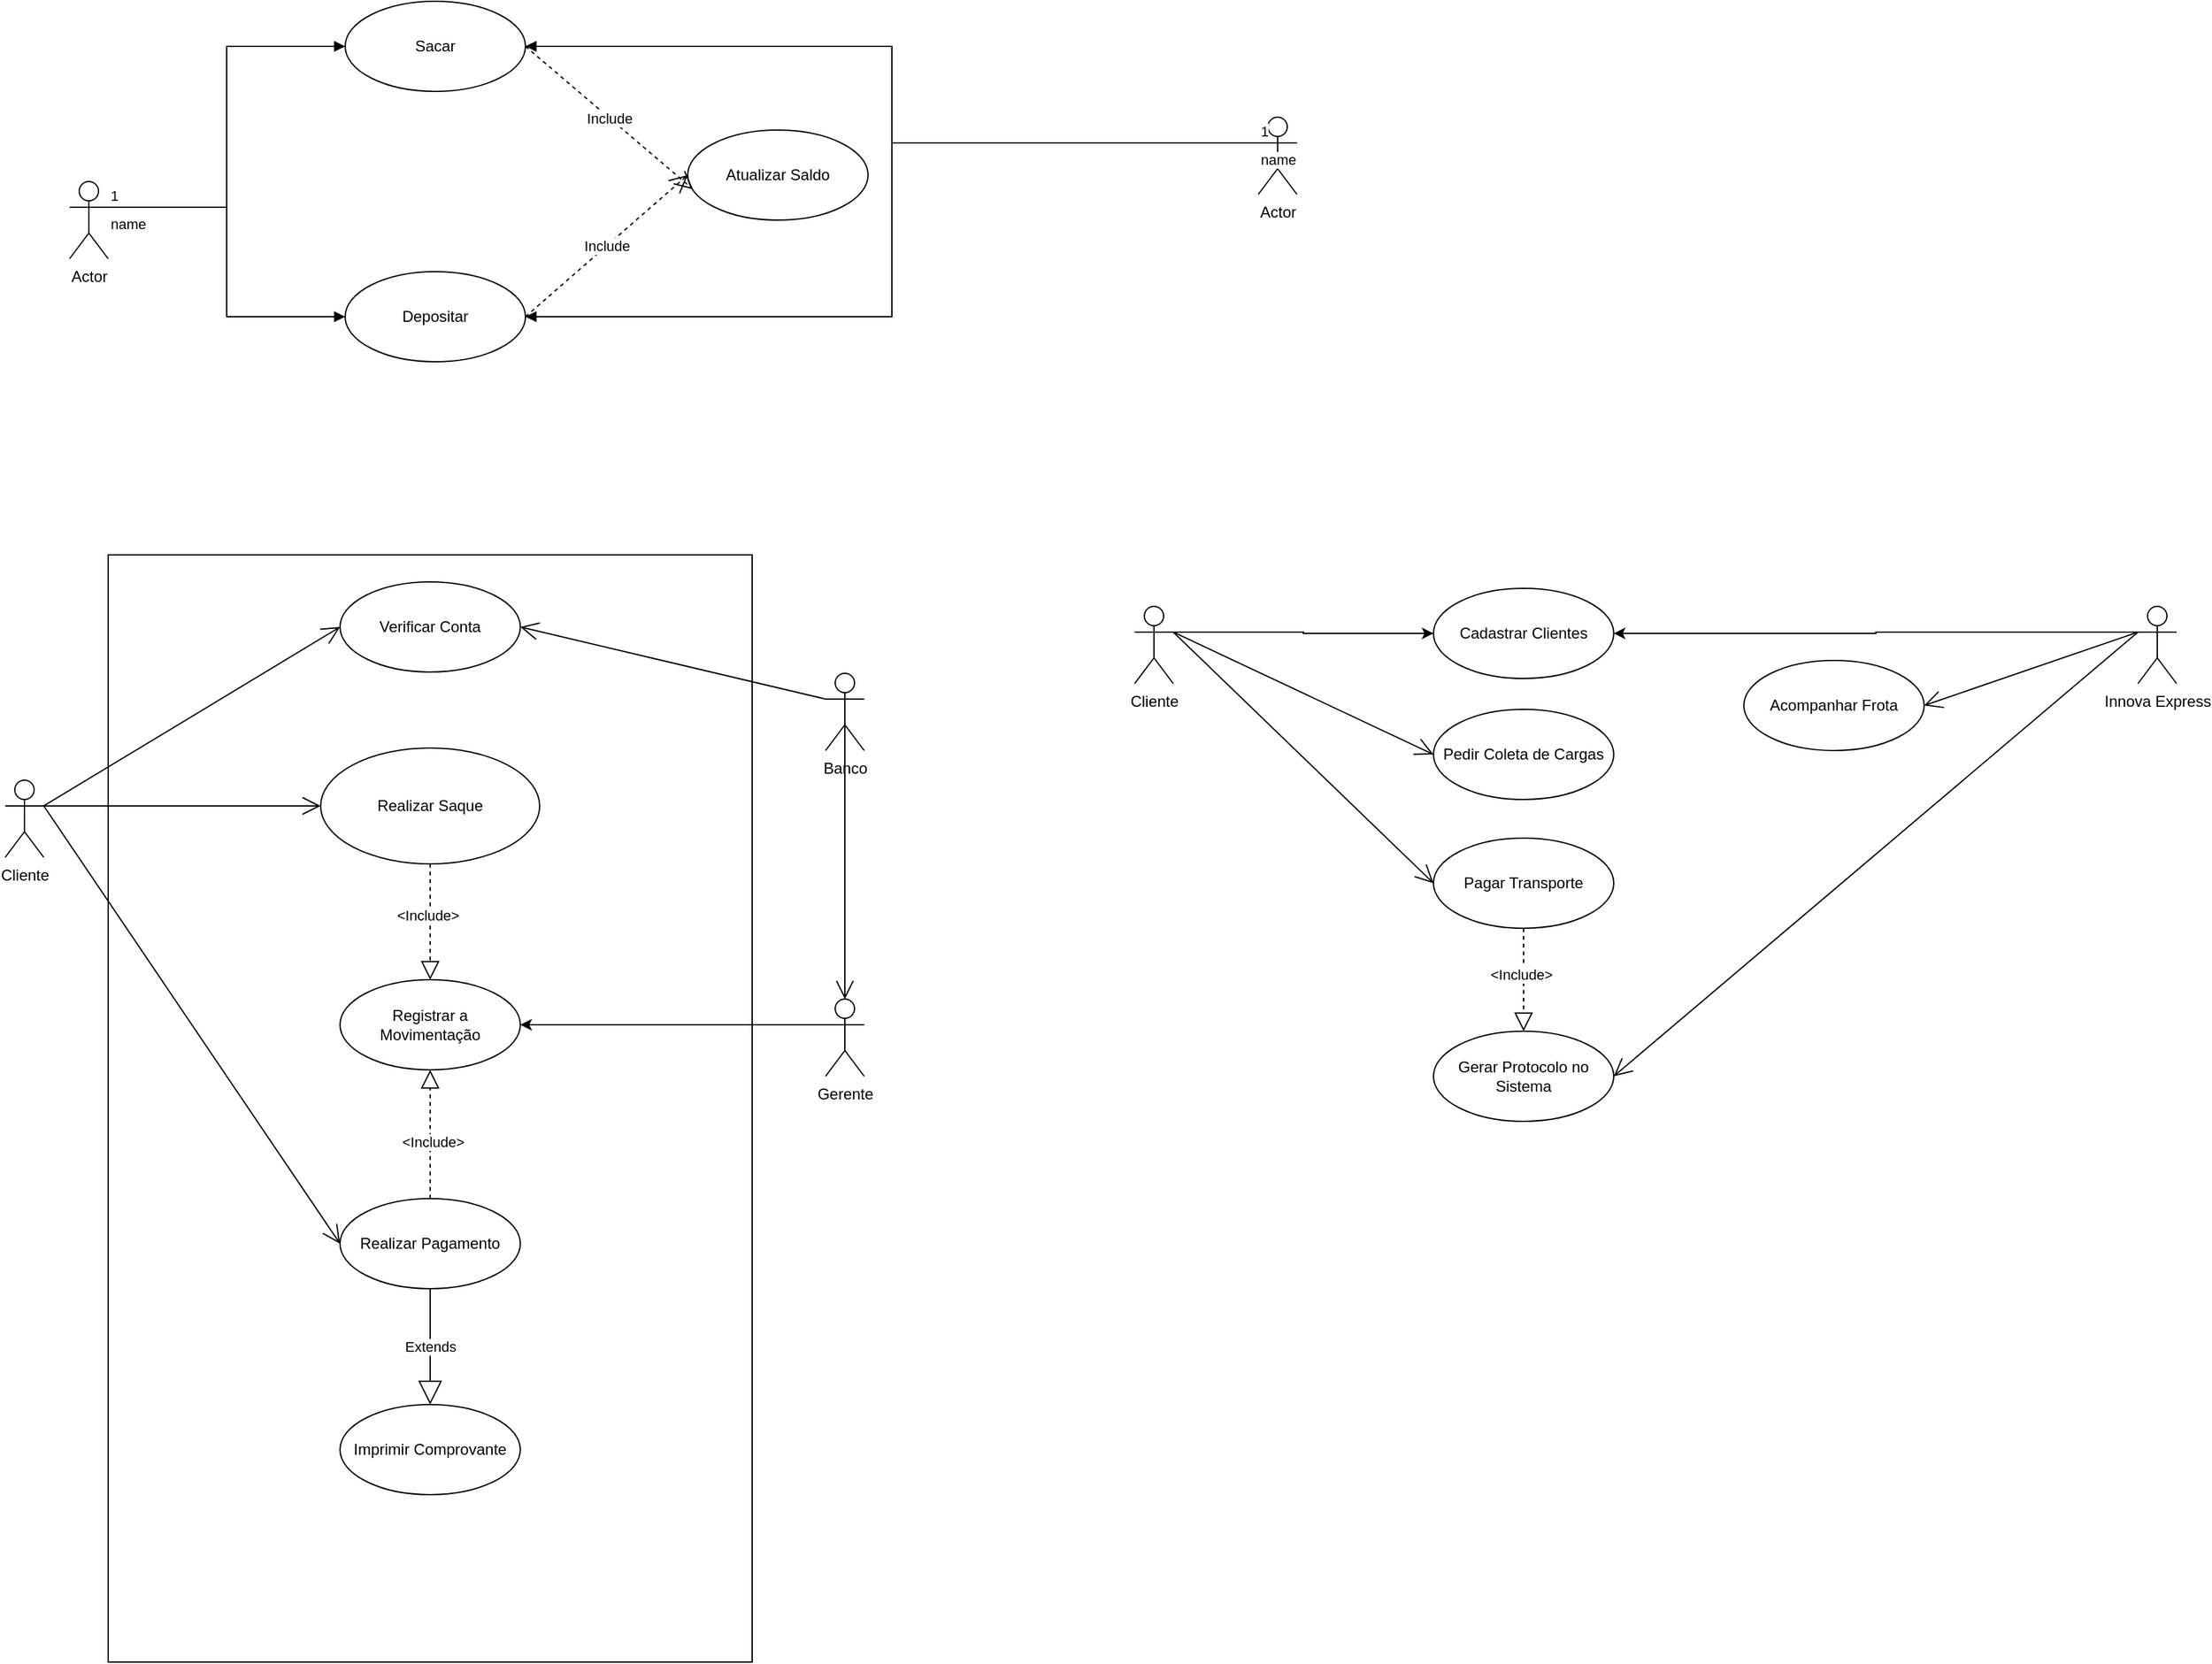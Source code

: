 <mxfile version="24.3.1" type="device">
  <diagram name="Página-1" id="KE1H-7AuxnKNu1Xd80Wx">
    <mxGraphModel dx="1687" dy="918" grid="1" gridSize="10" guides="1" tooltips="1" connect="1" arrows="1" fold="1" page="1" pageScale="1" pageWidth="827" pageHeight="1169" math="0" shadow="0">
      <root>
        <mxCell id="0" />
        <mxCell id="1" parent="0" />
        <mxCell id="t2iiPQqSYFBC4aTzoLe2-1" value="Actor" style="shape=umlActor;verticalLabelPosition=bottom;verticalAlign=top;html=1;" vertex="1" parent="1">
          <mxGeometry x="60" y="170" width="30" height="60" as="geometry" />
        </mxCell>
        <mxCell id="t2iiPQqSYFBC4aTzoLe2-2" value="Sacar" style="ellipse;whiteSpace=wrap;html=1;" vertex="1" parent="1">
          <mxGeometry x="274" y="30" width="140" height="70" as="geometry" />
        </mxCell>
        <mxCell id="t2iiPQqSYFBC4aTzoLe2-3" value="Depositar" style="ellipse;whiteSpace=wrap;html=1;" vertex="1" parent="1">
          <mxGeometry x="274" y="240" width="140" height="70" as="geometry" />
        </mxCell>
        <mxCell id="t2iiPQqSYFBC4aTzoLe2-4" value="Actor" style="shape=umlActor;verticalLabelPosition=bottom;verticalAlign=top;html=1;" vertex="1" parent="1">
          <mxGeometry x="983" y="120" width="30" height="60" as="geometry" />
        </mxCell>
        <mxCell id="t2iiPQqSYFBC4aTzoLe2-5" value="Include" style="endArrow=open;endSize=12;dashed=1;html=1;rounded=0;exitX=1;exitY=0.5;exitDx=0;exitDy=0;entryX=0;entryY=0.5;entryDx=0;entryDy=0;" edge="1" parent="1" source="t2iiPQqSYFBC4aTzoLe2-3" target="t2iiPQqSYFBC4aTzoLe2-6">
          <mxGeometry width="160" relative="1" as="geometry">
            <mxPoint x="420" y="274.5" as="sourcePoint" />
            <mxPoint x="580" y="274.5" as="targetPoint" />
          </mxGeometry>
        </mxCell>
        <mxCell id="t2iiPQqSYFBC4aTzoLe2-6" value="Atualizar Saldo" style="ellipse;whiteSpace=wrap;html=1;" vertex="1" parent="1">
          <mxGeometry x="540" y="130" width="140" height="70" as="geometry" />
        </mxCell>
        <mxCell id="t2iiPQqSYFBC4aTzoLe2-9" value="Include" style="endArrow=open;endSize=12;dashed=1;html=1;rounded=0;exitX=1;exitY=0.5;exitDx=0;exitDy=0;entryX=0.029;entryY=0.657;entryDx=0;entryDy=0;entryPerimeter=0;" edge="1" parent="1" source="t2iiPQqSYFBC4aTzoLe2-2" target="t2iiPQqSYFBC4aTzoLe2-6">
          <mxGeometry width="160" relative="1" as="geometry">
            <mxPoint x="360" y="179.5" as="sourcePoint" />
            <mxPoint x="520" y="179.5" as="targetPoint" />
          </mxGeometry>
        </mxCell>
        <mxCell id="t2iiPQqSYFBC4aTzoLe2-13" value="name" style="endArrow=block;endFill=1;html=1;edgeStyle=orthogonalEdgeStyle;align=left;verticalAlign=top;rounded=0;entryX=0;entryY=0.5;entryDx=0;entryDy=0;exitX=1;exitY=0.333;exitDx=0;exitDy=0;exitPerimeter=0;" edge="1" parent="1" source="t2iiPQqSYFBC4aTzoLe2-1" target="t2iiPQqSYFBC4aTzoLe2-2">
          <mxGeometry x="-1" relative="1" as="geometry">
            <mxPoint x="160" y="210" as="sourcePoint" />
            <mxPoint x="490" y="400" as="targetPoint" />
          </mxGeometry>
        </mxCell>
        <mxCell id="t2iiPQqSYFBC4aTzoLe2-14" value="1" style="edgeLabel;resizable=0;html=1;align=left;verticalAlign=bottom;" connectable="0" vertex="1" parent="t2iiPQqSYFBC4aTzoLe2-13">
          <mxGeometry x="-1" relative="1" as="geometry" />
        </mxCell>
        <mxCell id="t2iiPQqSYFBC4aTzoLe2-15" value="name" style="endArrow=block;endFill=1;html=1;edgeStyle=orthogonalEdgeStyle;align=left;verticalAlign=top;rounded=0;entryX=0;entryY=0.5;entryDx=0;entryDy=0;exitX=1;exitY=0.333;exitDx=0;exitDy=0;exitPerimeter=0;" edge="1" parent="1" source="t2iiPQqSYFBC4aTzoLe2-1" target="t2iiPQqSYFBC4aTzoLe2-3">
          <mxGeometry x="-1" relative="1" as="geometry">
            <mxPoint x="330" y="400" as="sourcePoint" />
            <mxPoint x="490" y="400" as="targetPoint" />
          </mxGeometry>
        </mxCell>
        <mxCell id="t2iiPQqSYFBC4aTzoLe2-16" value="1" style="edgeLabel;resizable=0;html=1;align=left;verticalAlign=bottom;" connectable="0" vertex="1" parent="t2iiPQqSYFBC4aTzoLe2-15">
          <mxGeometry x="-1" relative="1" as="geometry" />
        </mxCell>
        <mxCell id="t2iiPQqSYFBC4aTzoLe2-17" value="name" style="endArrow=block;endFill=1;html=1;edgeStyle=orthogonalEdgeStyle;align=left;verticalAlign=top;rounded=0;entryX=1;entryY=0.5;entryDx=0;entryDy=0;exitX=0;exitY=0.333;exitDx=0;exitDy=0;exitPerimeter=0;" edge="1" parent="1" source="t2iiPQqSYFBC4aTzoLe2-4" target="t2iiPQqSYFBC4aTzoLe2-2">
          <mxGeometry x="-1" relative="1" as="geometry">
            <mxPoint x="330" y="300" as="sourcePoint" />
            <mxPoint x="490" y="300" as="targetPoint" />
          </mxGeometry>
        </mxCell>
        <mxCell id="t2iiPQqSYFBC4aTzoLe2-18" value="1" style="edgeLabel;resizable=0;html=1;align=left;verticalAlign=bottom;" connectable="0" vertex="1" parent="t2iiPQqSYFBC4aTzoLe2-17">
          <mxGeometry x="-1" relative="1" as="geometry" />
        </mxCell>
        <mxCell id="t2iiPQqSYFBC4aTzoLe2-19" value="name" style="endArrow=block;endFill=1;html=1;edgeStyle=orthogonalEdgeStyle;align=left;verticalAlign=top;rounded=0;exitX=0;exitY=0.333;exitDx=0;exitDy=0;exitPerimeter=0;entryX=1;entryY=0.5;entryDx=0;entryDy=0;" edge="1" parent="1" source="t2iiPQqSYFBC4aTzoLe2-4" target="t2iiPQqSYFBC4aTzoLe2-3">
          <mxGeometry x="-1" relative="1" as="geometry">
            <mxPoint x="330" y="300" as="sourcePoint" />
            <mxPoint x="490" y="300" as="targetPoint" />
          </mxGeometry>
        </mxCell>
        <mxCell id="t2iiPQqSYFBC4aTzoLe2-20" value="1" style="edgeLabel;resizable=0;html=1;align=left;verticalAlign=bottom;" connectable="0" vertex="1" parent="t2iiPQqSYFBC4aTzoLe2-19">
          <mxGeometry x="-1" relative="1" as="geometry" />
        </mxCell>
        <mxCell id="t2iiPQqSYFBC4aTzoLe2-22" value="Cliente" style="shape=umlActor;verticalLabelPosition=bottom;verticalAlign=top;html=1;" vertex="1" parent="1">
          <mxGeometry x="10" y="635" width="30" height="60" as="geometry" />
        </mxCell>
        <mxCell id="t2iiPQqSYFBC4aTzoLe2-23" value="" style="html=1;whiteSpace=wrap;" vertex="1" parent="1">
          <mxGeometry x="90" y="460" width="500" height="860" as="geometry" />
        </mxCell>
        <mxCell id="t2iiPQqSYFBC4aTzoLe2-24" value="Verificar Conta" style="ellipse;whiteSpace=wrap;html=1;" vertex="1" parent="1">
          <mxGeometry x="270" y="481" width="140" height="70" as="geometry" />
        </mxCell>
        <mxCell id="t2iiPQqSYFBC4aTzoLe2-25" value="" style="endArrow=open;endFill=1;endSize=12;html=1;rounded=0;exitX=1;exitY=0.333;exitDx=0;exitDy=0;exitPerimeter=0;entryX=0;entryY=0.5;entryDx=0;entryDy=0;" edge="1" parent="1" source="t2iiPQqSYFBC4aTzoLe2-22" target="t2iiPQqSYFBC4aTzoLe2-27">
          <mxGeometry width="160" relative="1" as="geometry">
            <mxPoint x="330" y="770" as="sourcePoint" />
            <mxPoint x="490" y="770" as="targetPoint" />
          </mxGeometry>
        </mxCell>
        <mxCell id="t2iiPQqSYFBC4aTzoLe2-26" value="Banco" style="shape=umlActor;verticalLabelPosition=bottom;verticalAlign=top;html=1;" vertex="1" parent="1">
          <mxGeometry x="647" y="552" width="30" height="60" as="geometry" />
        </mxCell>
        <mxCell id="t2iiPQqSYFBC4aTzoLe2-27" value="Realizar Saque" style="ellipse;whiteSpace=wrap;html=1;" vertex="1" parent="1">
          <mxGeometry x="255" y="610" width="170" height="90" as="geometry" />
        </mxCell>
        <mxCell id="t2iiPQqSYFBC4aTzoLe2-28" value="" style="endArrow=open;endFill=1;endSize=12;html=1;rounded=0;exitX=0;exitY=0.333;exitDx=0;exitDy=0;exitPerimeter=0;entryX=1;entryY=0.5;entryDx=0;entryDy=0;" edge="1" parent="1" source="t2iiPQqSYFBC4aTzoLe2-26" target="t2iiPQqSYFBC4aTzoLe2-24">
          <mxGeometry width="160" relative="1" as="geometry">
            <mxPoint x="330" y="770" as="sourcePoint" />
            <mxPoint x="490" y="770" as="targetPoint" />
          </mxGeometry>
        </mxCell>
        <mxCell id="t2iiPQqSYFBC4aTzoLe2-29" value="" style="endArrow=open;endFill=1;endSize=12;html=1;rounded=0;exitX=1;exitY=0.333;exitDx=0;exitDy=0;exitPerimeter=0;entryX=0;entryY=0.5;entryDx=0;entryDy=0;" edge="1" parent="1" source="t2iiPQqSYFBC4aTzoLe2-22" target="t2iiPQqSYFBC4aTzoLe2-24">
          <mxGeometry width="160" relative="1" as="geometry">
            <mxPoint x="330" y="770" as="sourcePoint" />
            <mxPoint x="490" y="770" as="targetPoint" />
          </mxGeometry>
        </mxCell>
        <mxCell id="t2iiPQqSYFBC4aTzoLe2-30" value="Registrar a Movimentação" style="ellipse;whiteSpace=wrap;html=1;" vertex="1" parent="1">
          <mxGeometry x="270" y="790" width="140" height="70" as="geometry" />
        </mxCell>
        <mxCell id="t2iiPQqSYFBC4aTzoLe2-31" value="" style="endArrow=block;dashed=1;endFill=0;endSize=12;html=1;rounded=0;exitX=0.5;exitY=1;exitDx=0;exitDy=0;entryX=0.5;entryY=0;entryDx=0;entryDy=0;" edge="1" parent="1" source="t2iiPQqSYFBC4aTzoLe2-27" target="t2iiPQqSYFBC4aTzoLe2-30">
          <mxGeometry width="160" relative="1" as="geometry">
            <mxPoint x="330" y="770" as="sourcePoint" />
            <mxPoint x="490" y="770" as="targetPoint" />
          </mxGeometry>
        </mxCell>
        <mxCell id="t2iiPQqSYFBC4aTzoLe2-32" value="&amp;lt;Include&amp;gt;" style="edgeLabel;html=1;align=center;verticalAlign=middle;resizable=0;points=[];" vertex="1" connectable="0" parent="t2iiPQqSYFBC4aTzoLe2-31">
          <mxGeometry x="-0.109" y="-2" relative="1" as="geometry">
            <mxPoint as="offset" />
          </mxGeometry>
        </mxCell>
        <mxCell id="t2iiPQqSYFBC4aTzoLe2-33" value="Realizar Pagamento" style="ellipse;whiteSpace=wrap;html=1;" vertex="1" parent="1">
          <mxGeometry x="270" y="960" width="140" height="70" as="geometry" />
        </mxCell>
        <mxCell id="t2iiPQqSYFBC4aTzoLe2-34" value="" style="endArrow=open;endFill=1;endSize=12;html=1;rounded=0;exitX=1;exitY=0.333;exitDx=0;exitDy=0;exitPerimeter=0;entryX=0;entryY=0.5;entryDx=0;entryDy=0;" edge="1" parent="1" source="t2iiPQqSYFBC4aTzoLe2-22" target="t2iiPQqSYFBC4aTzoLe2-33">
          <mxGeometry width="160" relative="1" as="geometry">
            <mxPoint x="330" y="770" as="sourcePoint" />
            <mxPoint x="490" y="770" as="targetPoint" />
          </mxGeometry>
        </mxCell>
        <mxCell id="t2iiPQqSYFBC4aTzoLe2-35" value="" style="endArrow=block;dashed=1;endFill=0;endSize=12;html=1;rounded=0;entryX=0.5;entryY=1;entryDx=0;entryDy=0;" edge="1" parent="1" source="t2iiPQqSYFBC4aTzoLe2-33" target="t2iiPQqSYFBC4aTzoLe2-30">
          <mxGeometry width="160" relative="1" as="geometry">
            <mxPoint x="510" y="890" as="sourcePoint" />
            <mxPoint x="510" y="1000" as="targetPoint" />
          </mxGeometry>
        </mxCell>
        <mxCell id="t2iiPQqSYFBC4aTzoLe2-36" value="&amp;lt;Include&amp;gt;" style="edgeLabel;html=1;align=center;verticalAlign=middle;resizable=0;points=[];" vertex="1" connectable="0" parent="t2iiPQqSYFBC4aTzoLe2-35">
          <mxGeometry x="-0.109" y="-2" relative="1" as="geometry">
            <mxPoint as="offset" />
          </mxGeometry>
        </mxCell>
        <mxCell id="t2iiPQqSYFBC4aTzoLe2-37" value="Extends" style="endArrow=block;endSize=16;endFill=0;html=1;rounded=0;exitX=0.5;exitY=1;exitDx=0;exitDy=0;entryX=0.5;entryY=0;entryDx=0;entryDy=0;" edge="1" parent="1" source="t2iiPQqSYFBC4aTzoLe2-33" target="t2iiPQqSYFBC4aTzoLe2-38">
          <mxGeometry width="160" relative="1" as="geometry">
            <mxPoint x="330" y="1070" as="sourcePoint" />
            <mxPoint x="490" y="1070" as="targetPoint" />
          </mxGeometry>
        </mxCell>
        <mxCell id="t2iiPQqSYFBC4aTzoLe2-38" value="Imprimir Comprovante" style="ellipse;whiteSpace=wrap;html=1;" vertex="1" parent="1">
          <mxGeometry x="270" y="1120" width="140" height="70" as="geometry" />
        </mxCell>
        <mxCell id="t2iiPQqSYFBC4aTzoLe2-44" style="edgeStyle=orthogonalEdgeStyle;rounded=0;orthogonalLoop=1;jettySize=auto;html=1;exitX=0;exitY=0.333;exitDx=0;exitDy=0;exitPerimeter=0;entryX=1;entryY=0.5;entryDx=0;entryDy=0;" edge="1" parent="1" source="t2iiPQqSYFBC4aTzoLe2-39" target="t2iiPQqSYFBC4aTzoLe2-30">
          <mxGeometry relative="1" as="geometry" />
        </mxCell>
        <mxCell id="t2iiPQqSYFBC4aTzoLe2-39" value="Gerente" style="shape=umlActor;verticalLabelPosition=bottom;verticalAlign=top;html=1;" vertex="1" parent="1">
          <mxGeometry x="647" y="805" width="30" height="60" as="geometry" />
        </mxCell>
        <mxCell id="t2iiPQqSYFBC4aTzoLe2-46" value="" style="endArrow=open;endFill=1;endSize=12;html=1;rounded=0;exitX=0.5;exitY=0.5;exitDx=0;exitDy=0;exitPerimeter=0;entryX=0.5;entryY=0;entryDx=0;entryDy=0;entryPerimeter=0;" edge="1" parent="1" source="t2iiPQqSYFBC4aTzoLe2-26" target="t2iiPQqSYFBC4aTzoLe2-39">
          <mxGeometry width="160" relative="1" as="geometry">
            <mxPoint x="760" y="909" as="sourcePoint" />
            <mxPoint x="920" y="909" as="targetPoint" />
          </mxGeometry>
        </mxCell>
        <mxCell id="t2iiPQqSYFBC4aTzoLe2-54" style="edgeStyle=orthogonalEdgeStyle;rounded=0;orthogonalLoop=1;jettySize=auto;html=1;exitX=1;exitY=0.333;exitDx=0;exitDy=0;exitPerimeter=0;entryX=0;entryY=0.5;entryDx=0;entryDy=0;" edge="1" parent="1" source="t2iiPQqSYFBC4aTzoLe2-50" target="t2iiPQqSYFBC4aTzoLe2-52">
          <mxGeometry relative="1" as="geometry" />
        </mxCell>
        <mxCell id="t2iiPQqSYFBC4aTzoLe2-50" value="Cliente" style="shape=umlActor;verticalLabelPosition=bottom;verticalAlign=top;html=1;" vertex="1" parent="1">
          <mxGeometry x="887" y="500" width="30" height="60" as="geometry" />
        </mxCell>
        <mxCell id="t2iiPQqSYFBC4aTzoLe2-53" style="edgeStyle=orthogonalEdgeStyle;rounded=0;orthogonalLoop=1;jettySize=auto;html=1;exitX=0;exitY=0.333;exitDx=0;exitDy=0;exitPerimeter=0;entryX=1;entryY=0.5;entryDx=0;entryDy=0;" edge="1" parent="1" source="t2iiPQqSYFBC4aTzoLe2-51" target="t2iiPQqSYFBC4aTzoLe2-52">
          <mxGeometry relative="1" as="geometry" />
        </mxCell>
        <mxCell id="t2iiPQqSYFBC4aTzoLe2-51" value="Innova Express" style="shape=umlActor;verticalLabelPosition=bottom;verticalAlign=top;html=1;" vertex="1" parent="1">
          <mxGeometry x="1666" y="500" width="30" height="60" as="geometry" />
        </mxCell>
        <mxCell id="t2iiPQqSYFBC4aTzoLe2-52" value="Cadastrar Clientes" style="ellipse;whiteSpace=wrap;html=1;" vertex="1" parent="1">
          <mxGeometry x="1119" y="486" width="140" height="70" as="geometry" />
        </mxCell>
        <mxCell id="t2iiPQqSYFBC4aTzoLe2-55" value="Pedir Coleta de Cargas" style="ellipse;whiteSpace=wrap;html=1;" vertex="1" parent="1">
          <mxGeometry x="1119" y="580" width="140" height="70" as="geometry" />
        </mxCell>
        <mxCell id="t2iiPQqSYFBC4aTzoLe2-57" value="Pagar Transporte" style="ellipse;whiteSpace=wrap;html=1;" vertex="1" parent="1">
          <mxGeometry x="1119" y="680" width="140" height="70" as="geometry" />
        </mxCell>
        <mxCell id="t2iiPQqSYFBC4aTzoLe2-59" value="" style="endArrow=open;endFill=1;endSize=12;html=1;rounded=0;exitX=1;exitY=0.333;exitDx=0;exitDy=0;exitPerimeter=0;entryX=0;entryY=0.5;entryDx=0;entryDy=0;" edge="1" parent="1" source="t2iiPQqSYFBC4aTzoLe2-50" target="t2iiPQqSYFBC4aTzoLe2-55">
          <mxGeometry width="160" relative="1" as="geometry">
            <mxPoint x="1190" y="820" as="sourcePoint" />
            <mxPoint x="1350" y="820" as="targetPoint" />
          </mxGeometry>
        </mxCell>
        <mxCell id="t2iiPQqSYFBC4aTzoLe2-60" value="" style="endArrow=open;endFill=1;endSize=12;html=1;rounded=0;exitX=1;exitY=0.333;exitDx=0;exitDy=0;exitPerimeter=0;entryX=0;entryY=0.5;entryDx=0;entryDy=0;" edge="1" parent="1" source="t2iiPQqSYFBC4aTzoLe2-50" target="t2iiPQqSYFBC4aTzoLe2-57">
          <mxGeometry width="160" relative="1" as="geometry">
            <mxPoint x="1190" y="820" as="sourcePoint" />
            <mxPoint x="1350" y="820" as="targetPoint" />
          </mxGeometry>
        </mxCell>
        <mxCell id="t2iiPQqSYFBC4aTzoLe2-61" value="Gerar Protocolo no Sistema" style="ellipse;whiteSpace=wrap;html=1;" vertex="1" parent="1">
          <mxGeometry x="1119" y="830" width="140" height="70" as="geometry" />
        </mxCell>
        <mxCell id="t2iiPQqSYFBC4aTzoLe2-63" value="" style="endArrow=open;endFill=1;endSize=12;html=1;rounded=0;exitX=0;exitY=0.333;exitDx=0;exitDy=0;exitPerimeter=0;entryX=1;entryY=0.5;entryDx=0;entryDy=0;" edge="1" parent="1" source="t2iiPQqSYFBC4aTzoLe2-51" target="t2iiPQqSYFBC4aTzoLe2-61">
          <mxGeometry width="160" relative="1" as="geometry">
            <mxPoint x="1190" y="740" as="sourcePoint" />
            <mxPoint x="1350" y="740" as="targetPoint" />
          </mxGeometry>
        </mxCell>
        <mxCell id="t2iiPQqSYFBC4aTzoLe2-64" value="" style="endArrow=block;dashed=1;endFill=0;endSize=12;html=1;rounded=0;exitX=0.5;exitY=1;exitDx=0;exitDy=0;entryX=0.5;entryY=0;entryDx=0;entryDy=0;" edge="1" parent="1" source="t2iiPQqSYFBC4aTzoLe2-57" target="t2iiPQqSYFBC4aTzoLe2-61">
          <mxGeometry width="160" relative="1" as="geometry">
            <mxPoint x="307" y="710" as="sourcePoint" />
            <mxPoint x="307" y="800" as="targetPoint" />
          </mxGeometry>
        </mxCell>
        <mxCell id="t2iiPQqSYFBC4aTzoLe2-65" value="&amp;lt;Include&amp;gt;" style="edgeLabel;html=1;align=center;verticalAlign=middle;resizable=0;points=[];" vertex="1" connectable="0" parent="t2iiPQqSYFBC4aTzoLe2-64">
          <mxGeometry x="-0.109" y="-2" relative="1" as="geometry">
            <mxPoint as="offset" />
          </mxGeometry>
        </mxCell>
        <mxCell id="t2iiPQqSYFBC4aTzoLe2-66" value="Acompanhar Frota" style="ellipse;whiteSpace=wrap;html=1;" vertex="1" parent="1">
          <mxGeometry x="1360" y="542" width="140" height="70" as="geometry" />
        </mxCell>
        <mxCell id="t2iiPQqSYFBC4aTzoLe2-67" value="" style="endArrow=open;endFill=1;endSize=12;html=1;rounded=0;exitX=0;exitY=0.333;exitDx=0;exitDy=0;exitPerimeter=0;entryX=1;entryY=0.5;entryDx=0;entryDy=0;" edge="1" parent="1" source="t2iiPQqSYFBC4aTzoLe2-51" target="t2iiPQqSYFBC4aTzoLe2-66">
          <mxGeometry width="160" relative="1" as="geometry">
            <mxPoint x="1250" y="860" as="sourcePoint" />
            <mxPoint x="1410" y="860" as="targetPoint" />
          </mxGeometry>
        </mxCell>
      </root>
    </mxGraphModel>
  </diagram>
</mxfile>
